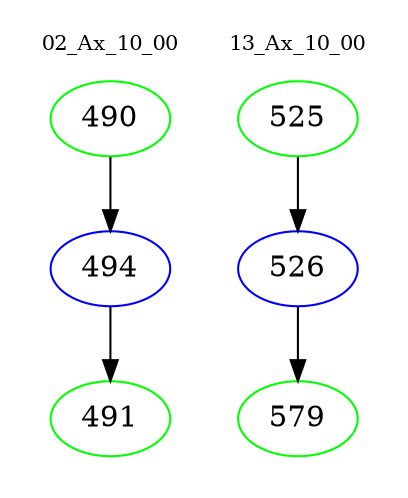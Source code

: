 digraph{
subgraph cluster_0 {
color = white
label = "02_Ax_10_00";
fontsize=10;
T0_490 [label="490", color="green"]
T0_490 -> T0_494 [color="black"]
T0_494 [label="494", color="blue"]
T0_494 -> T0_491 [color="black"]
T0_491 [label="491", color="green"]
}
subgraph cluster_1 {
color = white
label = "13_Ax_10_00";
fontsize=10;
T1_525 [label="525", color="green"]
T1_525 -> T1_526 [color="black"]
T1_526 [label="526", color="blue"]
T1_526 -> T1_579 [color="black"]
T1_579 [label="579", color="green"]
}
}
